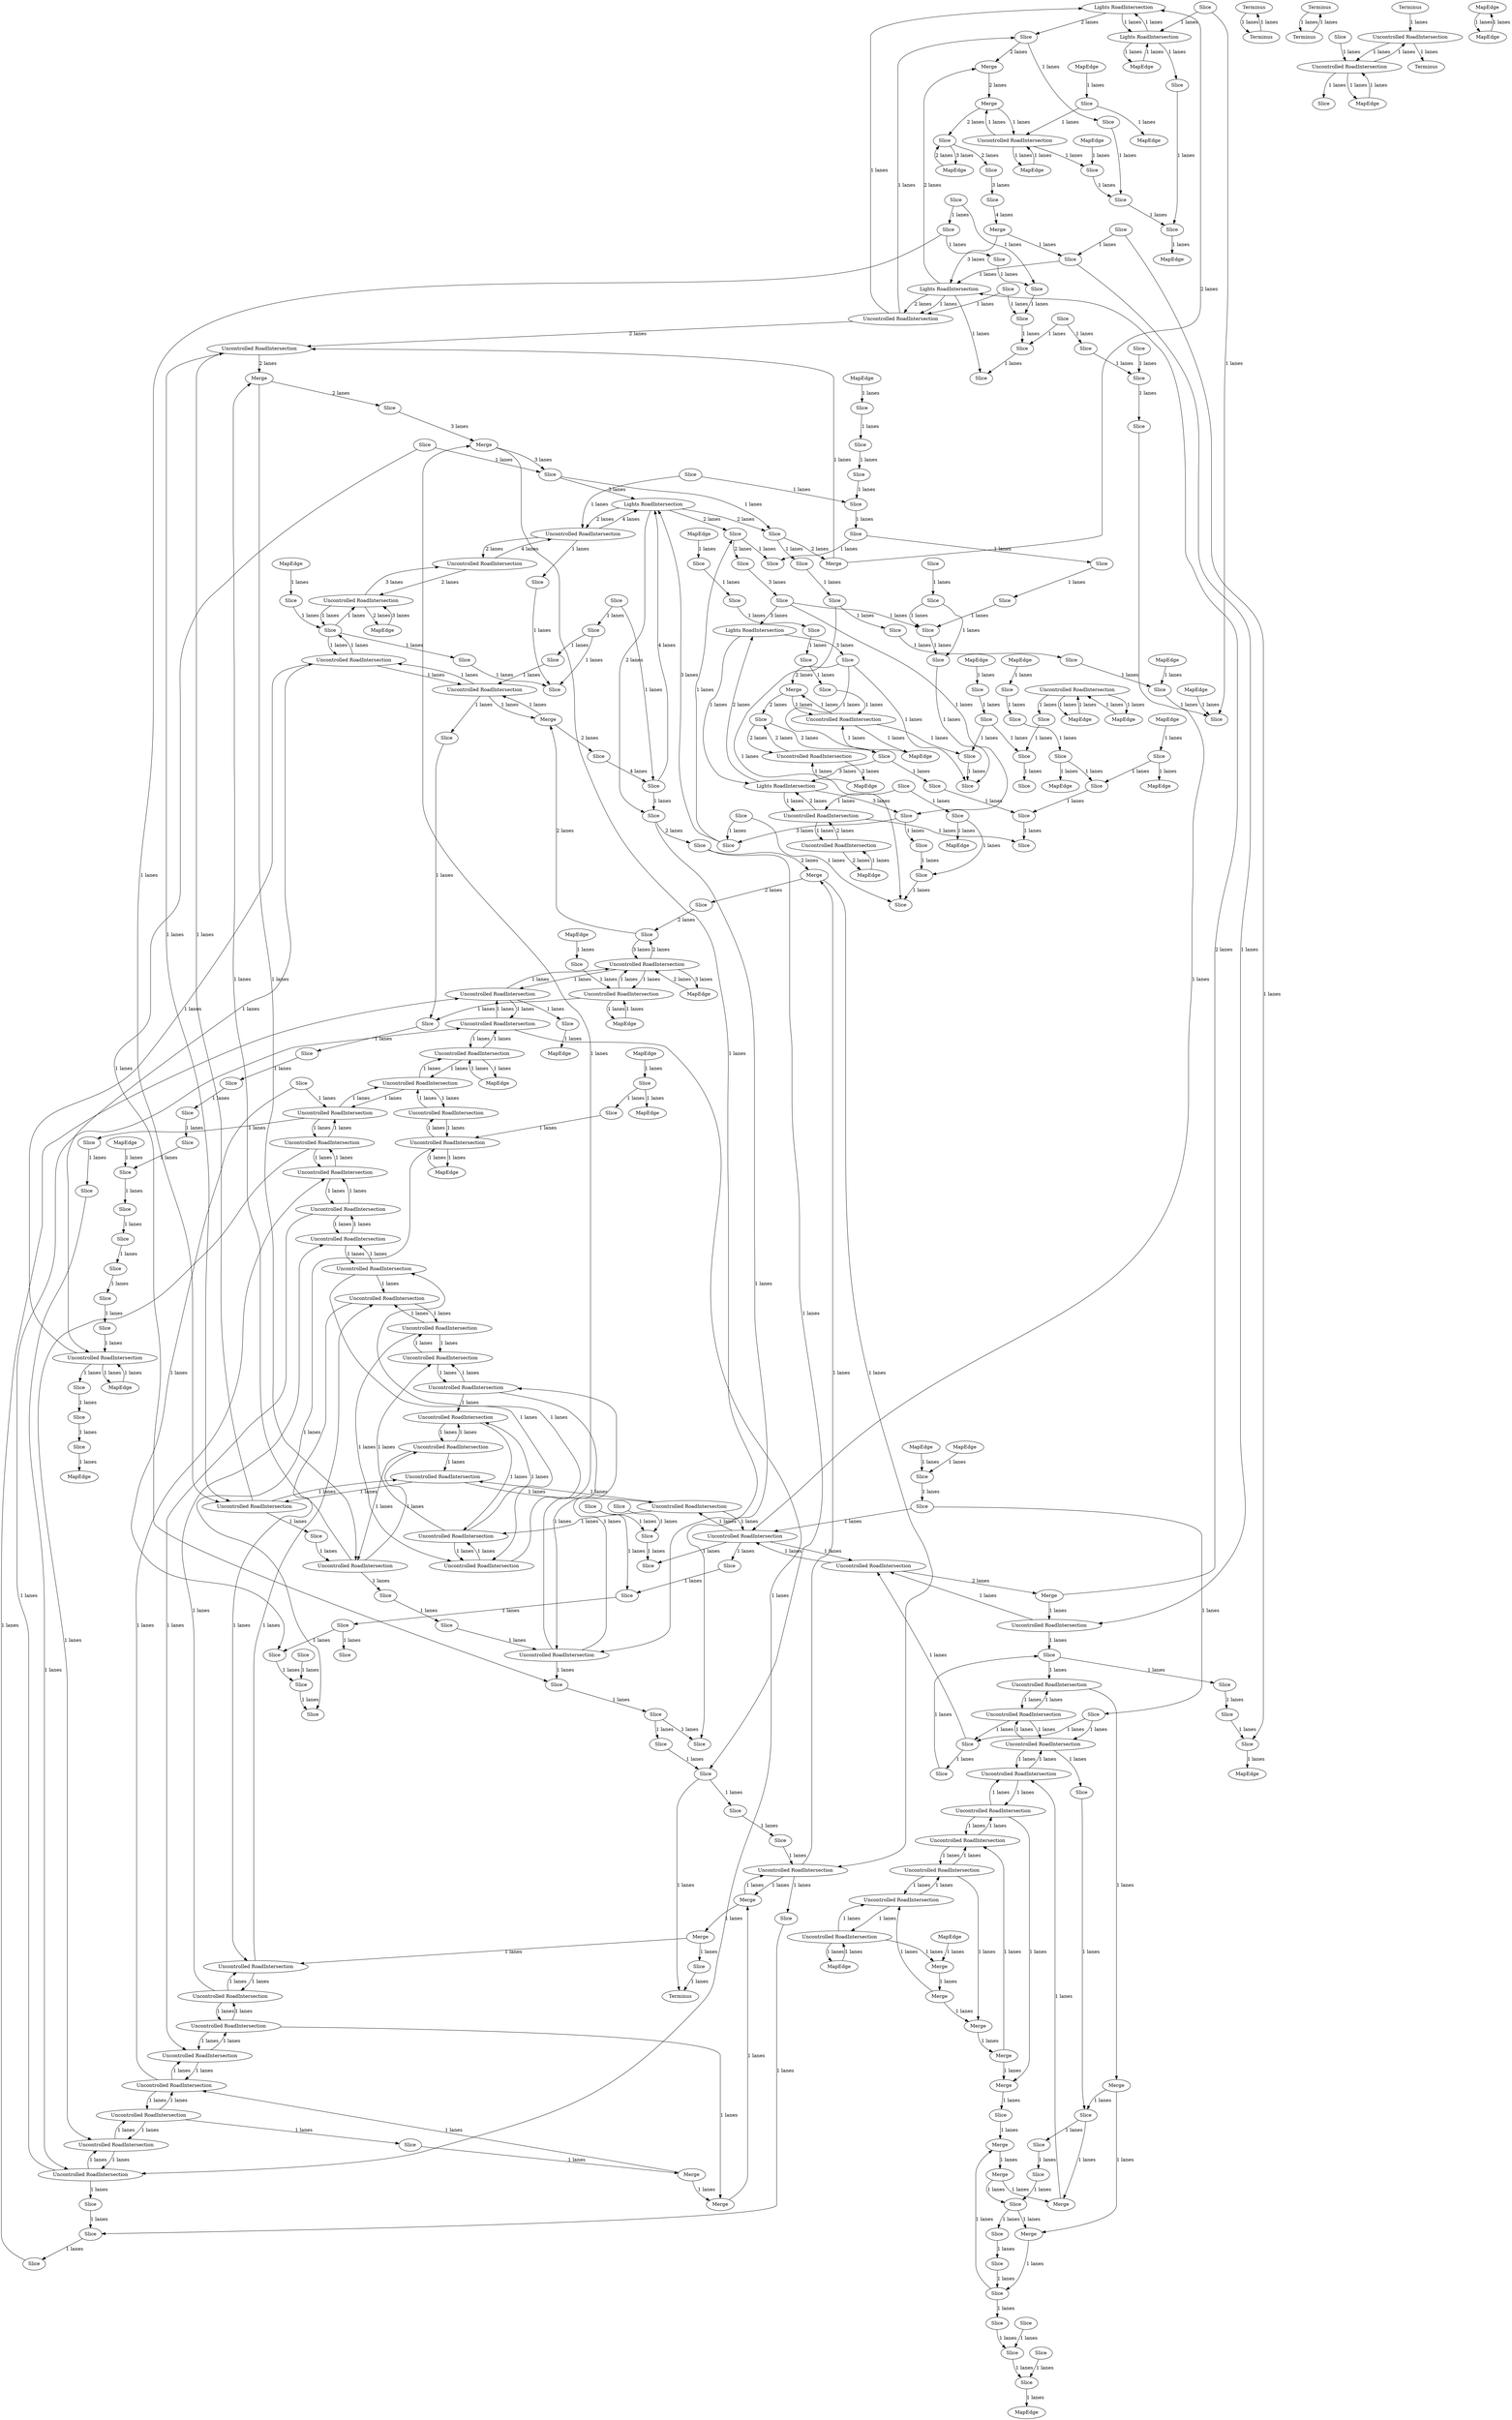 digraph {
    0 [ label = "Lights RoadIntersection" ]
    1 [ label = "Merge" ]
    2 [ label = "MapEdge" ]
    3 [ label = "Uncontrolled RoadIntersection" ]
    4 [ label = "MapEdge" ]
    5 [ label = "Uncontrolled RoadIntersection" ]
    6 [ label = "Merge" ]
    7 [ label = "Uncontrolled RoadIntersection" ]
    8 [ label = "Uncontrolled RoadIntersection" ]
    9 [ label = "Merge" ]
    10 [ label = "Merge" ]
    11 [ label = "Uncontrolled RoadIntersection" ]
    12 [ label = "Uncontrolled RoadIntersection" ]
    13 [ label = "Merge" ]
    14 [ label = "Merge" ]
    15 [ label = "Slice" ]
    16 [ label = "Uncontrolled RoadIntersection" ]
    17 [ label = "Merge" ]
    18 [ label = "Merge" ]
    19 [ label = "Uncontrolled RoadIntersection" ]
    20 [ label = "Merge" ]
    21 [ label = "MapEdge" ]
    22 [ label = "Uncontrolled RoadIntersection" ]
    23 [ label = "Uncontrolled RoadIntersection" ]
    24 [ label = "Merge" ]
    25 [ label = "Uncontrolled RoadIntersection" ]
    26 [ label = "Uncontrolled RoadIntersection" ]
    27 [ label = "Uncontrolled RoadIntersection" ]
    28 [ label = "Uncontrolled RoadIntersection" ]
    29 [ label = "Uncontrolled RoadIntersection" ]
    30 [ label = "Uncontrolled RoadIntersection" ]
    31 [ label = "Uncontrolled RoadIntersection" ]
    32 [ label = "Uncontrolled RoadIntersection" ]
    33 [ label = "Uncontrolled RoadIntersection" ]
    34 [ label = "Uncontrolled RoadIntersection" ]
    35 [ label = "Uncontrolled RoadIntersection" ]
    36 [ label = "Uncontrolled RoadIntersection" ]
    37 [ label = "Uncontrolled RoadIntersection" ]
    38 [ label = "Uncontrolled RoadIntersection" ]
    39 [ label = "Uncontrolled RoadIntersection" ]
    40 [ label = "Uncontrolled RoadIntersection" ]
    41 [ label = "Uncontrolled RoadIntersection" ]
    42 [ label = "Uncontrolled RoadIntersection" ]
    43 [ label = "Merge" ]
    44 [ label = "Uncontrolled RoadIntersection" ]
    45 [ label = "Uncontrolled RoadIntersection" ]
    46 [ label = "Merge" ]
    47 [ label = "Slice" ]
    48 [ label = "Uncontrolled RoadIntersection" ]
    49 [ label = "Uncontrolled RoadIntersection" ]
    50 [ label = "Merge" ]
    51 [ label = "Slice" ]
    52 [ label = "Terminus" ]
    53 [ label = "Slice" ]
    54 [ label = "Slice" ]
    55 [ label = "Slice" ]
    56 [ label = "MapEdge" ]
    57 [ label = "Slice" ]
    58 [ label = "Uncontrolled RoadIntersection" ]
    59 [ label = "MapEdge" ]
    60 [ label = "Slice" ]
    61 [ label = "MapEdge" ]
    62 [ label = "MapEdge" ]
    63 [ label = "Uncontrolled RoadIntersection" ]
    64 [ label = "Uncontrolled RoadIntersection" ]
    65 [ label = "Lights RoadIntersection" ]
    66 [ label = "Slice" ]
    67 [ label = "Merge" ]
    68 [ label = "MapEdge" ]
    69 [ label = "Merge" ]
    70 [ label = "Uncontrolled RoadIntersection" ]
    71 [ label = "MapEdge" ]
    72 [ label = "Slice" ]
    73 [ label = "MapEdge" ]
    74 [ label = "Slice" ]
    75 [ label = "Slice" ]
    76 [ label = "MapEdge" ]
    77 [ label = "Uncontrolled RoadIntersection" ]
    78 [ label = "MapEdge" ]
    79 [ label = "Merge" ]
    80 [ label = "Merge" ]
    81 [ label = "Slice" ]
    82 [ label = "Slice" ]
    83 [ label = "Slice" ]
    84 [ label = "Slice" ]
    85 [ label = "Merge" ]
    86 [ label = "Slice" ]
    87 [ label = "Slice" ]
    88 [ label = "Slice" ]
    89 [ label = "Slice" ]
    90 [ label = "Uncontrolled RoadIntersection" ]
    91 [ label = "Slice" ]
    92 [ label = "Slice" ]
    93 [ label = "Slice" ]
    94 [ label = "Slice" ]
    95 [ label = "Slice" ]
    96 [ label = "Slice" ]
    97 [ label = "Slice" ]
    98 [ label = "Slice" ]
    99 [ label = "Terminus" ]
    100 [ label = "Terminus" ]
    101 [ label = "Merge" ]
    102 [ label = "Merge" ]
    103 [ label = "Lights RoadIntersection" ]
    104 [ label = "Merge" ]
    105 [ label = "MapEdge" ]
    106 [ label = "Merge" ]
    107 [ label = "Terminus" ]
    108 [ label = "MapEdge" ]
    109 [ label = "MapEdge" ]
    110 [ label = "Uncontrolled RoadIntersection" ]
    111 [ label = "Terminus" ]
    112 [ label = "Terminus" ]
    113 [ label = "Uncontrolled RoadIntersection" ]
    114 [ label = "Merge" ]
    115 [ label = "Merge" ]
    116 [ label = "MapEdge" ]
    117 [ label = "Lights RoadIntersection" ]
    118 [ label = "Terminus" ]
    119 [ label = "Slice" ]
    120 [ label = "Slice" ]
    121 [ label = "Slice" ]
    122 [ label = "MapEdge" ]
    123 [ label = "Slice" ]
    124 [ label = "Slice" ]
    125 [ label = "Slice" ]
    126 [ label = "Slice" ]
    127 [ label = "Slice" ]
    128 [ label = "MapEdge" ]
    129 [ label = "Slice" ]
    130 [ label = "Slice" ]
    131 [ label = "Uncontrolled RoadIntersection" ]
    132 [ label = "Uncontrolled RoadIntersection" ]
    133 [ label = "MapEdge" ]
    134 [ label = "MapEdge" ]
    135 [ label = "Slice" ]
    136 [ label = "Slice" ]
    137 [ label = "Slice" ]
    138 [ label = "Slice" ]
    139 [ label = "Slice" ]
    140 [ label = "Slice" ]
    141 [ label = "Slice" ]
    142 [ label = "Slice" ]
    143 [ label = "Slice" ]
    144 [ label = "Slice" ]
    145 [ label = "Slice" ]
    146 [ label = "Slice" ]
    147 [ label = "Slice" ]
    148 [ label = "Slice" ]
    149 [ label = "Slice" ]
    150 [ label = "Slice" ]
    151 [ label = "Slice" ]
    152 [ label = "Uncontrolled RoadIntersection" ]
    153 [ label = "Slice" ]
    154 [ label = "Slice" ]
    155 [ label = "Slice" ]
    156 [ label = "Uncontrolled RoadIntersection" ]
    157 [ label = "MapEdge" ]
    158 [ label = "Uncontrolled RoadIntersection" ]
    159 [ label = "Uncontrolled RoadIntersection" ]
    160 [ label = "Slice" ]
    161 [ label = "MapEdge" ]
    162 [ label = "Slice" ]
    163 [ label = "Slice" ]
    164 [ label = "Slice" ]
    165 [ label = "Slice" ]
    166 [ label = "MapEdge" ]
    167 [ label = "MapEdge" ]
    168 [ label = "Slice" ]
    169 [ label = "Uncontrolled RoadIntersection" ]
    170 [ label = "MapEdge" ]
    171 [ label = "Slice" ]
    172 [ label = "Slice" ]
    173 [ label = "Slice" ]
    174 [ label = "Slice" ]
    175 [ label = "Lights RoadIntersection" ]
    176 [ label = "Slice" ]
    177 [ label = "MapEdge" ]
    178 [ label = "Slice" ]
    179 [ label = "Slice" ]
    180 [ label = "Slice" ]
    181 [ label = "Uncontrolled RoadIntersection" ]
    182 [ label = "Slice" ]
    183 [ label = "Slice" ]
    184 [ label = "MapEdge" ]
    185 [ label = "Uncontrolled RoadIntersection" ]
    186 [ label = "Slice" ]
    187 [ label = "Slice" ]
    188 [ label = "Uncontrolled RoadIntersection" ]
    189 [ label = "Slice" ]
    190 [ label = "Slice" ]
    191 [ label = "Uncontrolled RoadIntersection" ]
    192 [ label = "Slice" ]
    193 [ label = "Uncontrolled RoadIntersection" ]
    194 [ label = "Slice" ]
    195 [ label = "Slice" ]
    196 [ label = "Slice" ]
    197 [ label = "Lights RoadIntersection" ]
    198 [ label = "Slice" ]
    199 [ label = "Slice" ]
    200 [ label = "Slice" ]
    201 [ label = "Slice" ]
    202 [ label = "Slice" ]
    203 [ label = "Slice" ]
    204 [ label = "Slice" ]
    205 [ label = "Slice" ]
    206 [ label = "Slice" ]
    207 [ label = "Slice" ]
    208 [ label = "MapEdge" ]
    209 [ label = "MapEdge" ]
    210 [ label = "MapEdge" ]
    211 [ label = "MapEdge" ]
    212 [ label = "Slice" ]
    213 [ label = "Slice" ]
    214 [ label = "Slice" ]
    215 [ label = "Uncontrolled RoadIntersection" ]
    216 [ label = "Slice" ]
    217 [ label = "Slice" ]
    218 [ label = "Slice" ]
    219 [ label = "Slice" ]
    220 [ label = "Slice" ]
    221 [ label = "MapEdge" ]
    222 [ label = "Slice" ]
    223 [ label = "MapEdge" ]
    224 [ label = "Slice" ]
    225 [ label = "MapEdge" ]
    226 [ label = "Slice" ]
    227 [ label = "Slice" ]
    228 [ label = "Slice" ]
    229 [ label = "Slice" ]
    230 [ label = "Uncontrolled RoadIntersection" ]
    231 [ label = "Slice" ]
    232 [ label = "Slice" ]
    233 [ label = "Slice" ]
    234 [ label = "Slice" ]
    235 [ label = "Slice" ]
    236 [ label = "Slice" ]
    237 [ label = "Slice" ]
    238 [ label = "Slice" ]
    239 [ label = "Slice" ]
    240 [ label = "Slice" ]
    241 [ label = "Uncontrolled RoadIntersection" ]
    242 [ label = "Slice" ]
    243 [ label = "MapEdge" ]
    244 [ label = "Slice" ]
    245 [ label = "MapEdge" ]
    246 [ label = "Slice" ]
    247 [ label = "Uncontrolled RoadIntersection" ]
    248 [ label = "Slice" ]
    249 [ label = "Slice" ]
    250 [ label = "Slice" ]
    251 [ label = "Slice" ]
    252 [ label = "Slice" ]
    253 [ label = "Uncontrolled RoadIntersection" ]
    254 [ label = "Slice" ]
    255 [ label = "Uncontrolled RoadIntersection" ]
    256 [ label = "Slice" ]
    257 [ label = "Slice" ]
    258 [ label = "Slice" ]
    259 [ label = "Slice" ]
    260 [ label = "Slice" ]
    261 [ label = "Slice" ]
    262 [ label = "Slice" ]
    263 [ label = "Slice" ]
    264 [ label = "Slice" ]
    265 [ label = "Slice" ]
    266 [ label = "Slice" ]
    267 [ label = "Slice" ]
    268 [ label = "Uncontrolled RoadIntersection" ]
    269 [ label = "Uncontrolled RoadIntersection" ]
    270 [ label = "Slice" ]
    271 [ label = "Slice" ]
    272 [ label = "Slice" ]
    273 [ label = "Slice" ]
    274 [ label = "Slice" ]
    275 [ label = "MapEdge" ]
    276 [ label = "Slice" ]
    277 [ label = "Uncontrolled RoadIntersection" ]
    278 [ label = "Slice" ]
    279 [ label = "Slice" ]
    280 [ label = "Slice" ]
    281 [ label = "Slice" ]
    282 [ label = "Slice" ]
    283 [ label = "Slice" ]
    284 [ label = "Slice" ]
    285 [ label = "Slice" ]
    286 [ label = "Slice" ]
    287 [ label = "Slice" ]
    288 [ label = "Slice" ]
    289 [ label = "Slice" ]
    290 [ label = "Slice" ]
    291 [ label = "Slice" ]
    292 [ label = "Slice" ]
    293 [ label = "Slice" ]
    294 [ label = "Slice" ]
    295 [ label = "Slice" ]
    296 [ label = "Slice" ]
    297 [ label = "MapEdge" ]
    298 [ label = "Slice" ]
    299 [ label = "Slice" ]
    300 [ label = "Slice" ]
    301 [ label = "Slice" ]
    302 [ label = "Uncontrolled RoadIntersection" ]
    303 [ label = "Slice" ]
    304 [ label = "Slice" ]
    305 [ label = "Slice" ]
    306 [ label = "Slice" ]
    307 [ label = "Slice" ]
    308 [ label = "Slice" ]
    309 [ label = "MapEdge" ]
    310 [ label = "MapEdge" ]
    311 [ label = "Uncontrolled RoadIntersection" ]
    312 [ label = "MapEdge" ]
    313 [ label = "Uncontrolled RoadIntersection" ]
    314 [ label = "MapEdge" ]
    315 [ label = "MapEdge" ]
    316 [ label = "MapEdge" ]
    197 -> 181 [ label = "1 lanes" ]
    181 -> 0 [ label = "1 lanes" ]
    1 -> 215 [ label = "1 lanes" ]
    215 -> 1 [ label = "1 lanes" ]
    215 -> 2 [ label = "1 lanes" ]
    2 -> 215 [ label = "1 lanes" ]
    3 -> 4 [ label = "2 lanes" ]
    4 -> 3 [ label = "1 lanes" ]
    90 -> 39 [ label = "1 lanes" ]
    39 -> 90 [ label = "1 lanes" ]
    39 -> 5 [ label = "1 lanes" ]
    5 -> 39 [ label = "1 lanes" ]
    6 -> 7 [ label = "1 lanes" ]
    8 -> 9 [ label = "1 lanes" ]
    10 -> 11 [ label = "1 lanes" ]
    12 -> 13 [ label = "1 lanes" ]
    279 -> 14 [ label = "1 lanes" ]
    15 -> 14 [ label = "1 lanes" ]
    14 -> 17 [ label = "1 lanes" ]
    17 -> 80 [ label = "1 lanes" ]
    80 -> 16 [ label = "1 lanes" ]
    17 -> 282 [ label = "1 lanes" ]
    282 -> 18 [ label = "1 lanes" ]
    19 -> 20 [ label = "1 lanes" ]
    21 -> 13 [ label = "1 lanes" ]
    13 -> 10 [ label = "1 lanes" ]
    10 -> 9 [ label = "1 lanes" ]
    9 -> 6 [ label = "1 lanes" ]
    6 -> 20 [ label = "1 lanes" ]
    20 -> 15 [ label = "1 lanes" ]
    22 -> 256 [ label = "1 lanes" ]
    256 -> 23 [ label = "1 lanes" ]
    24 -> 169 [ label = "1 lanes" ]
    169 -> 261 [ label = "1 lanes" ]
    261 -> 25 [ label = "1 lanes" ]
    26 -> 27 [ label = "1 lanes" ]
    28 -> 29 [ label = "1 lanes" ]
    30 -> 31 [ label = "1 lanes" ]
    44 -> 32 [ label = "1 lanes" ]
    33 -> 34 [ label = "1 lanes" ]
    35 -> 42 [ label = "1 lanes" ]
    42 -> 35 [ label = "1 lanes" ]
    42 -> 40 [ label = "1 lanes" ]
    40 -> 42 [ label = "1 lanes" ]
    40 -> 38 [ label = "1 lanes" ]
    38 -> 40 [ label = "1 lanes" ]
    38 -> 26 [ label = "1 lanes" ]
    26 -> 38 [ label = "1 lanes" ]
    26 -> 29 [ label = "1 lanes" ]
    29 -> 26 [ label = "1 lanes" ]
    29 -> 30 [ label = "1 lanes" ]
    30 -> 29 [ label = "1 lanes" ]
    30 -> 32 [ label = "1 lanes" ]
    32 -> 30 [ label = "1 lanes" ]
    32 -> 33 [ label = "1 lanes" ]
    33 -> 32 [ label = "1 lanes" ]
    33 -> 269 [ label = "1 lanes" ]
    269 -> 33 [ label = "1 lanes" ]
    269 -> 36 [ label = "1 lanes" ]
    36 -> 269 [ label = "1 lanes" ]
    35 -> 5 [ label = "1 lanes" ]
    37 -> 38 [ label = "1 lanes" ]
    39 -> 40 [ label = "1 lanes" ]
    41 -> 42 [ label = "1 lanes" ]
    43 -> 44 [ label = "1 lanes" ]
    45 -> 46 [ label = "1 lanes" ]
    47 -> 43 [ label = "1 lanes" ]
    43 -> 46 [ label = "1 lanes" ]
    46 -> 114 [ label = "1 lanes" ]
    114 -> 50 [ label = "1 lanes" ]
    50 -> 48 [ label = "1 lanes" ]
    49 -> 47 [ label = "1 lanes" ]
    50 -> 51 [ label = "1 lanes" ]
    51 -> 52 [ label = "1 lanes" ]
    250 -> 52 [ label = "1 lanes" ]
    53 -> 250 [ label = "1 lanes" ]
    54 -> 55 [ label = "2 lanes" ]
    22 -> 277 [ label = "1 lanes" ]
    277 -> 22 [ label = "1 lanes" ]
    277 -> 16 [ label = "1 lanes" ]
    16 -> 277 [ label = "1 lanes" ]
    16 -> 19 [ label = "1 lanes" ]
    19 -> 16 [ label = "1 lanes" ]
    19 -> 7 [ label = "1 lanes" ]
    7 -> 19 [ label = "1 lanes" ]
    7 -> 8 [ label = "1 lanes" ]
    8 -> 7 [ label = "1 lanes" ]
    8 -> 11 [ label = "1 lanes" ]
    11 -> 8 [ label = "1 lanes" ]
    11 -> 12 [ label = "1 lanes" ]
    12 -> 11 [ label = "1 lanes" ]
    12 -> 56 [ label = "1 lanes" ]
    56 -> 12 [ label = "1 lanes" ]
    57 -> 58 [ label = "2 lanes" ]
    58 -> 57 [ label = "2 lanes" ]
    59 -> 132 [ label = "2 lanes" ]
    132 -> 59 [ label = "3 lanes" ]
    132 -> 55 [ label = "2 lanes" ]
    55 -> 132 [ label = "3 lanes" ]
    61 -> 60 [ label = "1 lanes" ]
    0 -> 175 [ label = "1 lanes" ]
    175 -> 0 [ label = "1 lanes" ]
    175 -> 62 [ label = "1 lanes" ]
    62 -> 175 [ label = "1 lanes" ]
    63 -> 64 [ label = "2 lanes" ]
    64 -> 63 [ label = "3 lanes" ]
    65 -> 96 [ label = "2 lanes" ]
    96 -> 69 [ label = "2 lanes" ]
    69 -> 0 [ label = "2 lanes" ]
    0 -> 180 [ label = "2 lanes" ]
    180 -> 102 [ label = "2 lanes" ]
    102 -> 67 [ label = "2 lanes" ]
    67 -> 66 [ label = "2 lanes" ]
    67 -> 185 [ label = "1 lanes" ]
    185 -> 67 [ label = "1 lanes" ]
    185 -> 68 [ label = "1 lanes" ]
    68 -> 185 [ label = "1 lanes" ]
    69 -> 70 [ label = "1 lanes" ]
    72 -> 71 [ label = "1 lanes" ]
    74 -> 73 [ label = "1 lanes" ]
    75 -> 1 [ label = "2 lanes" ]
    1 -> 57 [ label = "2 lanes" ]
    58 -> 76 [ label = "2 lanes" ]
    76 -> 58 [ label = "1 lanes" ]
    64 -> 204 [ label = "1 lanes" ]
    204 -> 64 [ label = "1 lanes" ]
    204 -> 77 [ label = "1 lanes" ]
    77 -> 204 [ label = "1 lanes" ]
    66 -> 78 [ label = "3 lanes" ]
    78 -> 66 [ label = "2 lanes" ]
    79 -> 285 [ label = "1 lanes" ]
    285 -> 80 [ label = "1 lanes" ]
    65 -> 137 [ label = "2 lanes" ]
    137 -> 82 [ label = "2 lanes" ]
    55 -> 106 [ label = "2 lanes" ]
    57 -> 83 [ label = "2 lanes" ]
    84 -> 85 [ label = "4 lanes" ]
    197 -> 181 [ label = "2 lanes" ]
    181 -> 70 [ label = "2 lanes" ]
    70 -> 101 [ label = "2 lanes" ]
    101 -> 86 [ label = "2 lanes" ]
    66 -> 87 [ label = "2 lanes" ]
    86 -> 104 [ label = "3 lanes" ]
    104 -> 97 [ label = "3 lanes" ]
    97 -> 65 [ label = "3 lanes" ]
    119 -> 88 [ label = "1 lanes" ]
    89 -> 119 [ label = "1 lanes" ]
    91 -> 90 [ label = "1 lanes" ]
    92 -> 91 [ label = "1 lanes" ]
    60 -> 93 [ label = "1 lanes" ]
    94 -> 60 [ label = "1 lanes" ]
    96 -> 95 [ label = "1 lanes" ]
    97 -> 96 [ label = "1 lanes" ]
    98 -> 97 [ label = "1 lanes" ]
    99 -> 100 [ label = "1 lanes" ]
    100 -> 99 [ label = "1 lanes" ]
    101 -> 191 [ label = "1 lanes" ]
    191 -> 101 [ label = "1 lanes" ]
    191 -> 35 [ label = "1 lanes" ]
    35 -> 191 [ label = "1 lanes" ]
    5 -> 193 [ label = "1 lanes" ]
    193 -> 5 [ label = "1 lanes" ]
    193 -> 70 [ label = "1 lanes" ]
    70 -> 193 [ label = "1 lanes" ]
    23 -> 24 [ label = "2 lanes" ]
    24 -> 197 [ label = "2 lanes" ]
    197 -> 102 [ label = "2 lanes" ]
    103 -> 117 [ label = "1 lanes" ]
    117 -> 103 [ label = "2 lanes" ]
    117 -> 152 [ label = "1 lanes" ]
    152 -> 117 [ label = "2 lanes" ]
    152 -> 3 [ label = "1 lanes" ]
    3 -> 152 [ label = "2 lanes" ]
    82 -> 127 [ label = "3 lanes" ]
    127 -> 103 [ label = "3 lanes" ]
    103 -> 75 [ label = "3 lanes" ]
    104 -> 188 [ label = "1 lanes" ]
    188 -> 104 [ label = "1 lanes" ]
    188 -> 41 [ label = "1 lanes" ]
    41 -> 188 [ label = "1 lanes" ]
    105 -> 230 [ label = "1 lanes" ]
    230 -> 105 [ label = "1 lanes" ]
    230 -> 77 [ label = "1 lanes" ]
    77 -> 230 [ label = "1 lanes" ]
    77 -> 241 [ label = "1 lanes" ]
    241 -> 77 [ label = "1 lanes" ]
    241 -> 106 [ label = "1 lanes" ]
    106 -> 241 [ label = "1 lanes" ]
    108 -> 302 [ label = "1 lanes" ]
    302 -> 108 [ label = "1 lanes" ]
    302 -> 109 [ label = "1 lanes" ]
    109 -> 302 [ label = "1 lanes" ]
    110 -> 111 [ label = "1 lanes" ]
    112 -> 110 [ label = "1 lanes" ]
    25 -> 22 [ label = "1 lanes" ]
    22 -> 25 [ label = "1 lanes" ]
    40 -> 113 [ label = "1 lanes" ]
    114 -> 253 [ label = "1 lanes" ]
    253 -> 114 [ label = "1 lanes" ]
    253 -> 115 [ label = "1 lanes" ]
    115 -> 253 [ label = "1 lanes" ]
    64 -> 116 [ label = "2 lanes" ]
    116 -> 64 [ label = "3 lanes" ]
    81 -> 149 [ label = "4 lanes" ]
    149 -> 65 [ label = "4 lanes" ]
    83 -> 117 [ label = "3 lanes" ]
    117 -> 126 [ label = "3 lanes" ]
    126 -> 138 [ label = "3 lanes" ]
    138 -> 65 [ label = "3 lanes" ]
    107 -> 118 [ label = "1 lanes" ]
    118 -> 107 [ label = "1 lanes" ]
    120 -> 119 [ label = "1 lanes" ]
    122 -> 121 [ label = "1 lanes" ]
    131 -> 123 [ label = "1 lanes" ]
    124 -> 131 [ label = "1 lanes" ]
    126 -> 125 [ label = "1 lanes" ]
    127 -> 126 [ label = "1 lanes" ]
    128 -> 74 [ label = "1 lanes" ]
    83 -> 129 [ label = "1 lanes" ]
    75 -> 83 [ label = "1 lanes" ]
    130 -> 151 [ label = "1 lanes" ]
    65 -> 148 [ label = "2 lanes" ]
    148 -> 53 [ label = "2 lanes" ]
    53 -> 115 [ label = "2 lanes" ]
    115 -> 54 [ label = "2 lanes" ]
    65 -> 131 [ label = "2 lanes" ]
    131 -> 65 [ label = "4 lanes" ]
    131 -> 63 [ label = "2 lanes" ]
    63 -> 131 [ label = "4 lanes" ]
    132 -> 247 [ label = "1 lanes" ]
    247 -> 132 [ label = "1 lanes" ]
    247 -> 133 [ label = "1 lanes" ]
    133 -> 247 [ label = "1 lanes" ]
    135 -> 134 [ label = "1 lanes" ]
    137 -> 136 [ label = "1 lanes" ]
    138 -> 137 [ label = "1 lanes" ]
    139 -> 138 [ label = "1 lanes" ]
    141 -> 140 [ label = "1 lanes" ]
    124 -> 142 [ label = "1 lanes" ]
    143 -> 136 [ label = "1 lanes" ]
    145 -> 144 [ label = "1 lanes" ]
    146 -> 145 [ label = "1 lanes" ]
    123 -> 144 [ label = "1 lanes" ]
    148 -> 147 [ label = "1 lanes" ]
    149 -> 148 [ label = "1 lanes" ]
    146 -> 149 [ label = "1 lanes" ]
    98 -> 150 [ label = "1 lanes" ]
    152 -> 151 [ label = "1 lanes" ]
    153 -> 152 [ label = "1 lanes" ]
    153 -> 135 [ label = "1 lanes" ]
    127 -> 154 [ label = "1 lanes" ]
    129 -> 130 [ label = "1 lanes" ]
    72 -> 155 [ label = "1 lanes" ]
    156 -> 157 [ label = "1 lanes" ]
    157 -> 156 [ label = "1 lanes" ]
    41 -> 113 [ label = "1 lanes" ]
    113 -> 41 [ label = "1 lanes" ]
    113 -> 37 [ label = "1 lanes" ]
    37 -> 113 [ label = "1 lanes" ]
    37 -> 27 [ label = "1 lanes" ]
    27 -> 37 [ label = "1 lanes" ]
    27 -> 48 [ label = "1 lanes" ]
    48 -> 27 [ label = "1 lanes" ]
    48 -> 28 [ label = "1 lanes" ]
    28 -> 48 [ label = "1 lanes" ]
    28 -> 45 [ label = "1 lanes" ]
    45 -> 28 [ label = "1 lanes" ]
    45 -> 31 [ label = "1 lanes" ]
    31 -> 45 [ label = "1 lanes" ]
    31 -> 44 [ label = "1 lanes" ]
    44 -> 31 [ label = "1 lanes" ]
    44 -> 49 [ label = "1 lanes" ]
    49 -> 44 [ label = "1 lanes" ]
    49 -> 34 [ label = "1 lanes" ]
    34 -> 49 [ label = "1 lanes" ]
    34 -> 268 [ label = "1 lanes" ]
    268 -> 34 [ label = "1 lanes" ]
    268 -> 158 [ label = "1 lanes" ]
    158 -> 268 [ label = "1 lanes" ]
    132 -> 255 [ label = "1 lanes" ]
    255 -> 132 [ label = "1 lanes" ]
    255 -> 158 [ label = "1 lanes" ]
    158 -> 255 [ label = "1 lanes" ]
    158 -> 156 [ label = "1 lanes" ]
    156 -> 158 [ label = "1 lanes" ]
    156 -> 36 [ label = "1 lanes" ]
    36 -> 156 [ label = "1 lanes" ]
    36 -> 159 [ label = "1 lanes" ]
    159 -> 36 [ label = "1 lanes" ]
    90 -> 160 [ label = "1 lanes" ]
    263 -> 90 [ label = "1 lanes" ]
    165 -> 263 [ label = "1 lanes" ]
    271 -> 162 [ label = "1 lanes" ]
    163 -> 271 [ label = "1 lanes" ]
    313 -> 162 [ label = "1 lanes" ]
    164 -> 313 [ label = "1 lanes" ]
    161 -> 165 [ label = "1 lanes" ]
    90 -> 88 [ label = "1 lanes" ]
    166 -> 165 [ label = "1 lanes" ]
    168 -> 167 [ label = "1 lanes" ]
    25 -> 79 [ label = "1 lanes" ]
    79 -> 18 [ label = "1 lanes" ]
    18 -> 279 [ label = "1 lanes" ]
    85 -> 291 [ label = "1 lanes" ]
    291 -> 169 [ label = "1 lanes" ]
    169 -> 23 [ label = "1 lanes" ]
    23 -> 90 [ label = "1 lanes" ]
    90 -> 23 [ label = "1 lanes" ]
    258 -> 170 [ label = "1 lanes" ]
    171 -> 258 [ label = "1 lanes" ]
    173 -> 172 [ label = "1 lanes" ]
    175 -> 174 [ label = "1 lanes" ]
    176 -> 175 [ label = "1 lanes" ]
    178 -> 177 [ label = "1 lanes" ]
    174 -> 178 [ label = "1 lanes" ]
    176 -> 93 [ label = "1 lanes" ]
    179 -> 172 [ label = "1 lanes" ]
    172 -> 178 [ label = "1 lanes" ]
    180 -> 179 [ label = "1 lanes" ]
    181 -> 180 [ label = "1 lanes" ]
    182 -> 181 [ label = "1 lanes" ]
    184 -> 183 [ label = "1 lanes" ]
    185 -> 173 [ label = "1 lanes" ]
    183 -> 185 [ label = "1 lanes" ]
    95 -> 141 [ label = "1 lanes" ]
    139 -> 140 [ label = "1 lanes" ]
    143 -> 186 [ label = "1 lanes" ]
    142 -> 143 [ label = "1 lanes" ]
    187 -> 147 [ label = "1 lanes" ]
    150 -> 187 [ label = "1 lanes" ]
    188 -> 150 [ label = "1 lanes" ]
    189 -> 188 [ label = "1 lanes" ]
    190 -> 189 [ label = "1 lanes" ]
    191 -> 190 [ label = "1 lanes" ]
    192 -> 191 [ label = "1 lanes" ]
    193 -> 192 [ label = "1 lanes" ]
    293 -> 193 [ label = "1 lanes" ]
    194 -> 293 [ label = "1 lanes" ]
    200 -> 195 [ label = "1 lanes" ]
    196 -> 200 [ label = "1 lanes" ]
    294 -> 196 [ label = "1 lanes" ]
    194 -> 294 [ label = "1 lanes" ]
    182 -> 196 [ label = "1 lanes" ]
    197 -> 195 [ label = "1 lanes" ]
    291 -> 197 [ label = "1 lanes" ]
    199 -> 198 [ label = "1 lanes" ]
    198 -> 92 [ label = "1 lanes" ]
    199 -> 200 [ label = "1 lanes" ]
    201 -> 92 [ label = "1 lanes" ]
    141 -> 202 [ label = "1 lanes" ]
    202 -> 94 [ label = "1 lanes" ]
    203 -> 144 [ label = "1 lanes" ]
    204 -> 203 [ label = "1 lanes" ]
    121 -> 204 [ label = "1 lanes" ]
    205 -> 142 [ label = "1 lanes" ]
    206 -> 205 [ label = "1 lanes" ]
    207 -> 206 [ label = "1 lanes" ]
    208 -> 207 [ label = "1 lanes" ]
    183 -> 209 [ label = "1 lanes" ]
    210 -> 173 [ label = "1 lanes" ]
    211 -> 93 [ label = "1 lanes" ]
    212 -> 140 [ label = "1 lanes" ]
    125 -> 212 [ label = "1 lanes" ]
    135 -> 212 [ label = "1 lanes" ]
    305 -> 213 [ label = "1 lanes" ]
    154 -> 305 [ label = "1 lanes" ]
    75 -> 213 [ label = "1 lanes" ]
    155 -> 130 [ label = "1 lanes" ]
    74 -> 155 [ label = "1 lanes" ]
    214 -> 154 [ label = "1 lanes" ]
    186 -> 214 [ label = "1 lanes" ]
    295 -> 213 [ label = "1 lanes" ]
    215 -> 295 [ label = "1 lanes" ]
    217 -> 216 [ label = "1 lanes" ]
    216 -> 218 [ label = "1 lanes" ]
    218 -> 219 [ label = "1 lanes" ]
    219 -> 220 [ label = "1 lanes" ]
    220 -> 215 [ label = "1 lanes" ]
    221 -> 217 [ label = "1 lanes" ]
    223 -> 222 [ label = "1 lanes" ]
    224 -> 72 [ label = "1 lanes" ]
    222 -> 224 [ label = "1 lanes" ]
    226 -> 225 [ label = "1 lanes" ]
    228 -> 227 [ label = "1 lanes" ]
    230 -> 229 [ label = "1 lanes" ]
    231 -> 230 [ label = "1 lanes" ]
    229 -> 232 [ label = "1 lanes" ]
    232 -> 226 [ label = "1 lanes" ]
    233 -> 231 [ label = "1 lanes" ]
    227 -> 233 [ label = "1 lanes" ]
    145 -> 234 [ label = "1 lanes" ]
    235 -> 228 [ label = "1 lanes" ]
    242 -> 235 [ label = "1 lanes" ]
    236 -> 242 [ label = "1 lanes" ]
    237 -> 236 [ label = "1 lanes" ]
    238 -> 237 [ label = "1 lanes" ]
    239 -> 238 [ label = "1 lanes" ]
    246 -> 239 [ label = "1 lanes" ]
    240 -> 246 [ label = "1 lanes" ]
    241 -> 240 [ label = "1 lanes" ]
    234 -> 241 [ label = "1 lanes" ]
    243 -> 242 [ label = "1 lanes" ]
    245 -> 244 [ label = "1 lanes" ]
    247 -> 246 [ label = "1 lanes" ]
    244 -> 247 [ label = "1 lanes" ]
    187 -> 248 [ label = "1 lanes" ]
    250 -> 249 [ label = "1 lanes" ]
    248 -> 250 [ label = "1 lanes" ]
    249 -> 251 [ label = "1 lanes" ]
    253 -> 252 [ label = "1 lanes" ]
    251 -> 253 [ label = "1 lanes" ]
    266 -> 254 [ label = "1 lanes" ]
    252 -> 266 [ label = "1 lanes" ]
    255 -> 168 [ label = "1 lanes" ]
    254 -> 255 [ label = "1 lanes" ]
    257 -> 256 [ label = "1 lanes" ]
    259 -> 258 [ label = "1 lanes" ]
    260 -> 259 [ label = "1 lanes" ]
    261 -> 260 [ label = "1 lanes" ]
    262 -> 261 [ label = "1 lanes" ]
    256 -> 262 [ label = "1 lanes" ]
    263 -> 257 [ label = "1 lanes" ]
    87 -> 84 [ label = "3 lanes" ]
    85 -> 197 [ label = "3 lanes" ]
    265 -> 264 [ label = "1 lanes" ]
    267 -> 266 [ label = "1 lanes" ]
    268 -> 267 [ label = "1 lanes" ]
    264 -> 268 [ label = "1 lanes" ]
    269 -> 265 [ label = "1 lanes" ]
    270 -> 269 [ label = "1 lanes" ]
    160 -> 290 [ label = "1 lanes" ]
    274 -> 271 [ label = "1 lanes" ]
    270 -> 274 [ label = "1 lanes" ]
    273 -> 272 [ label = "1 lanes" ]
    273 -> 274 [ label = "1 lanes" ]
    290 -> 273 [ label = "1 lanes" ]
    120 -> 290 [ label = "1 lanes" ]
    288 -> 275 [ label = "1 lanes" ]
    287 -> 288 [ label = "1 lanes" ]
    276 -> 287 [ label = "1 lanes" ]
    277 -> 286 [ label = "1 lanes" ]
    257 -> 277 [ label = "1 lanes" ]
    279 -> 278 [ label = "1 lanes" ]
    280 -> 279 [ label = "1 lanes" ]
    281 -> 280 [ label = "1 lanes" ]
    282 -> 281 [ label = "1 lanes" ]
    283 -> 282 [ label = "1 lanes" ]
    284 -> 283 [ label = "1 lanes" ]
    285 -> 284 [ label = "1 lanes" ]
    286 -> 285 [ label = "1 lanes" ]
    278 -> 287 [ label = "1 lanes" ]
    289 -> 288 [ label = "1 lanes" ]
    106 -> 81 [ label = "2 lanes" ]
    171 -> 291 [ label = "1 lanes" ]
    293 -> 292 [ label = "1 lanes" ]
    292 -> 294 [ label = "1 lanes" ]
    298 -> 295 [ label = "1 lanes" ]
    296 -> 298 [ label = "1 lanes" ]
    297 -> 296 [ label = "1 lanes" ]
    298 -> 301 [ label = "1 lanes" ]
    301 -> 299 [ label = "1 lanes" ]
    300 -> 301 [ label = "1 lanes" ]
    302 -> 300 [ label = "1 lanes" ]
    304 -> 311 [ label = "1 lanes" ]
    311 -> 303 [ label = "1 lanes" ]
    307 -> 305 [ label = "1 lanes" ]
    306 -> 307 [ label = "1 lanes" ]
    307 -> 154 [ label = "1 lanes" ]
    308 -> 164 [ label = "1 lanes" ]
    308 -> 309 [ label = "1 lanes" ]
    310 -> 308 [ label = "1 lanes" ]
    110 -> 311 [ label = "1 lanes" ]
    311 -> 110 [ label = "1 lanes" ]
    311 -> 312 [ label = "1 lanes" ]
    312 -> 311 [ label = "1 lanes" ]
    159 -> 313 [ label = "1 lanes" ]
    313 -> 159 [ label = "1 lanes" ]
    313 -> 314 [ label = "1 lanes" ]
    314 -> 313 [ label = "1 lanes" ]
    315 -> 316 [ label = "1 lanes" ]
    316 -> 315 [ label = "1 lanes" ]
}
